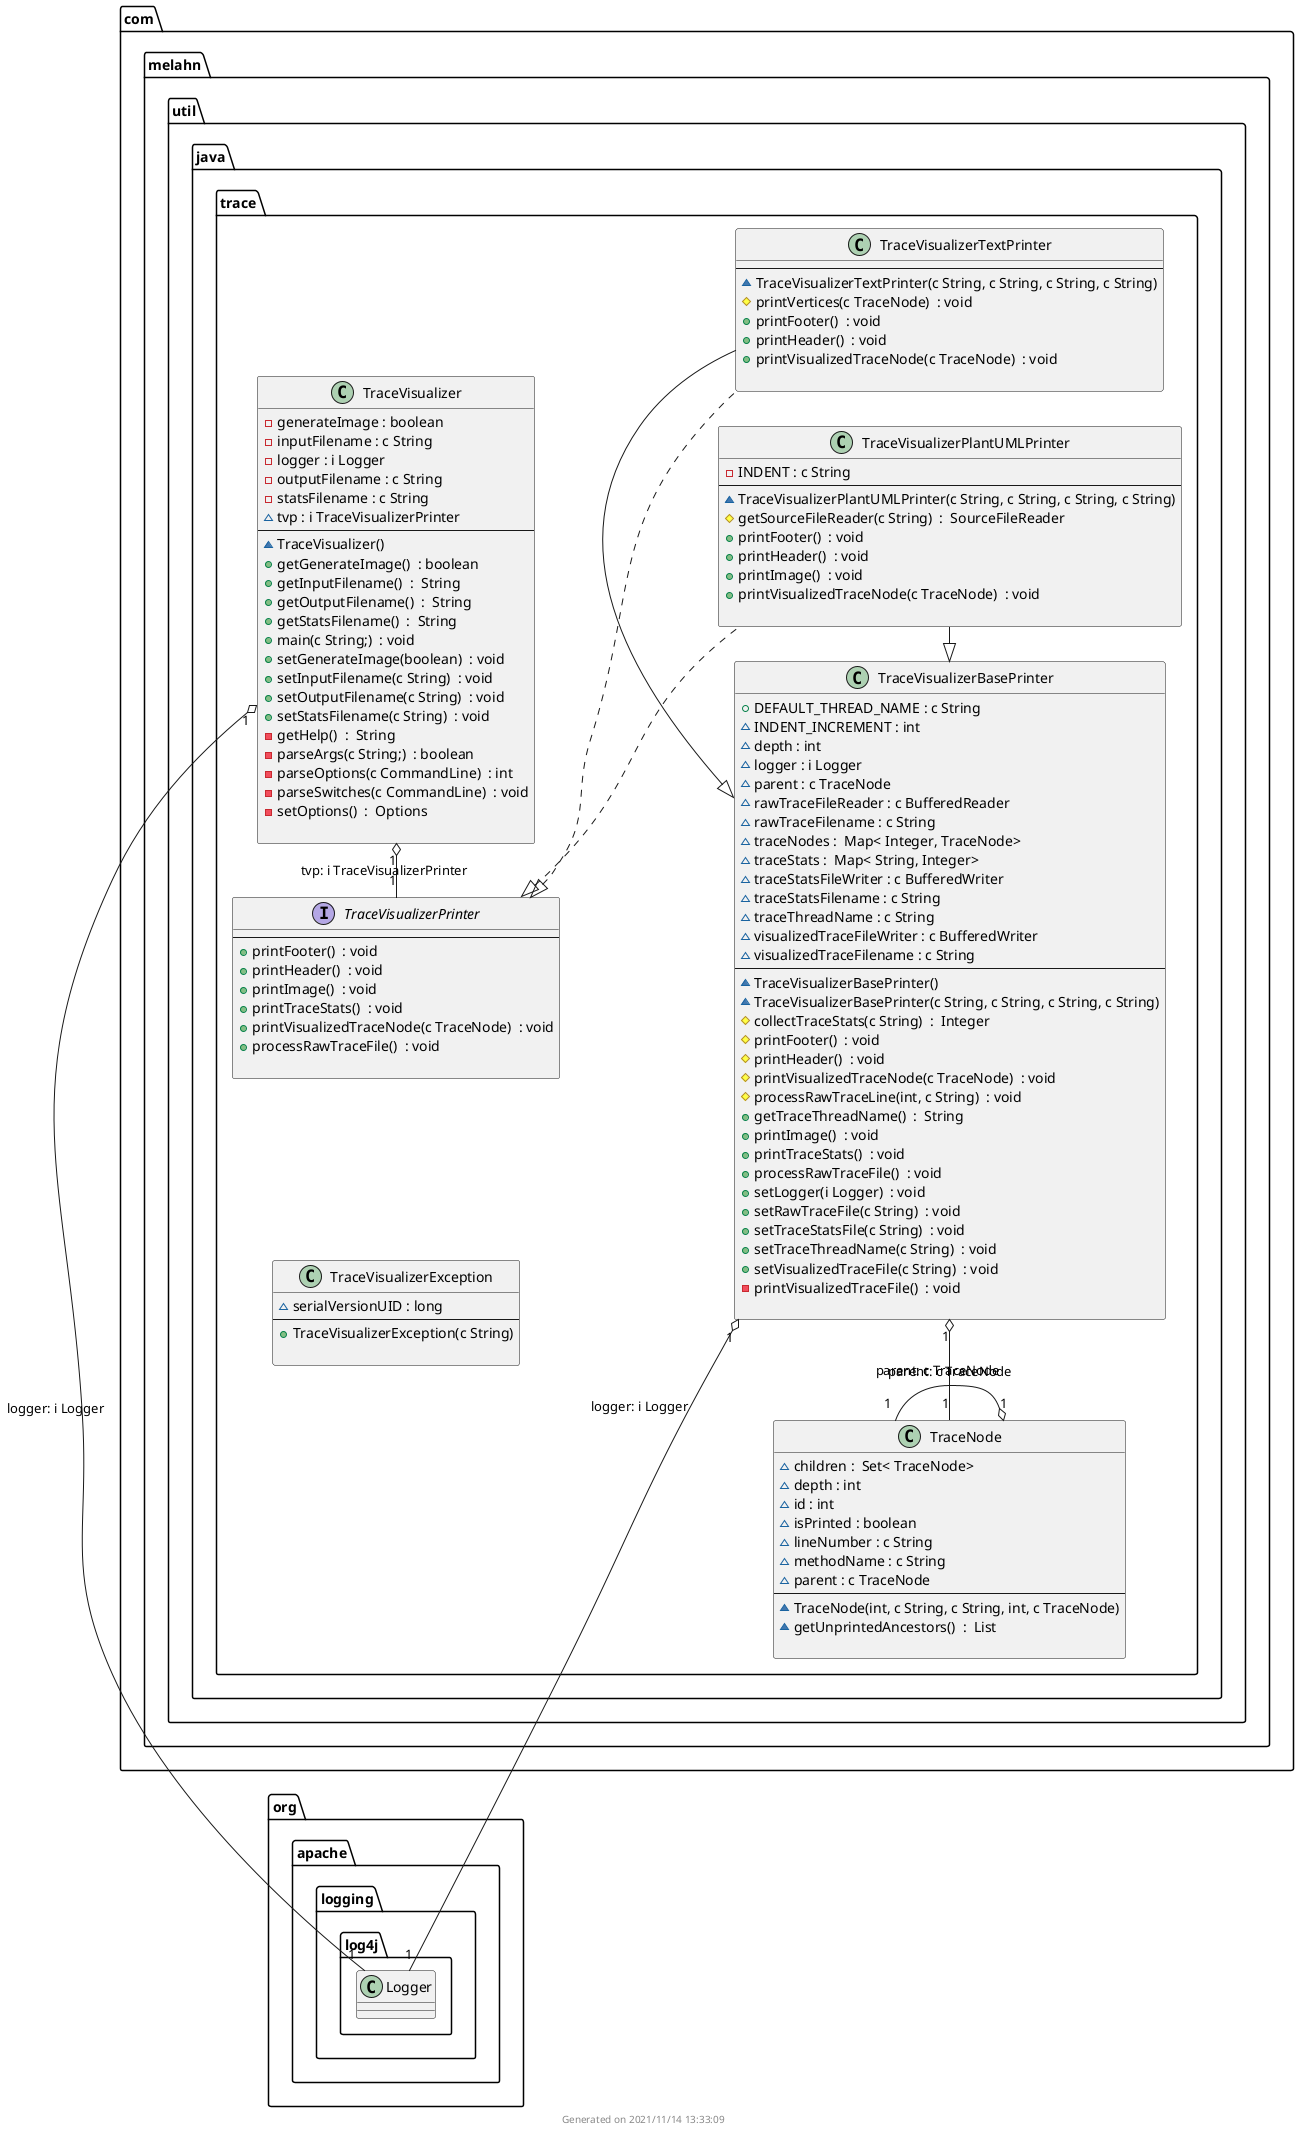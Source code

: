 @startuml
' Created by juanmf@gmail.com

' Using left to right direction to try a better layout feel free to edit
left to right direction
' Participants 

class com.melahn.util.java.trace.TraceNode {
~  children :  Set< TraceNode>
~  depth : int
~  id : int
~  isPrinted : boolean
~  lineNumber : c String
~  methodName : c String
~  parent : c TraceNode
--
~   TraceNode(int, c String, c String, int, c TraceNode) 
~  getUnprintedAncestors()  :  List

}
class com.melahn.util.java.trace.TraceVisualizerTextPrinter {
--
~   TraceVisualizerTextPrinter(c String, c String, c String, c String) 
#  printVertices(c TraceNode)  : void
+  printFooter()  : void
+  printHeader()  : void
+  printVisualizedTraceNode(c TraceNode)  : void

}
class com.melahn.util.java.trace.TraceVisualizerPlantUMLPrinter {
-  INDENT : c String
--
~   TraceVisualizerPlantUMLPrinter(c String, c String, c String, c String) 
#  getSourceFileReader(c String)  :  SourceFileReader
+  printFooter()  : void
+  printHeader()  : void
+  printImage()  : void
+  printVisualizedTraceNode(c TraceNode)  : void

}
interface com.melahn.util.java.trace.TraceVisualizerPrinter {
--
+  printFooter()  : void
+  printHeader()  : void
+  printImage()  : void
+  printTraceStats()  : void
+  printVisualizedTraceNode(c TraceNode)  : void
+  processRawTraceFile()  : void

}
class com.melahn.util.java.trace.TraceVisualizerException {
~  serialVersionUID : long
--
+   TraceVisualizerException(c String) 

}
class com.melahn.util.java.trace.TraceVisualizer {
-  generateImage : boolean
-  inputFilename : c String
-  logger : i Logger
-  outputFilename : c String
-  statsFilename : c String
~  tvp : i TraceVisualizerPrinter
--
~   TraceVisualizer() 
+  getGenerateImage()  : boolean
+  getInputFilename()  :  String
+  getOutputFilename()  :  String
+  getStatsFilename()  :  String
+  main(c String;)  : void
+  setGenerateImage(boolean)  : void
+  setInputFilename(c String)  : void
+  setOutputFilename(c String)  : void
+  setStatsFilename(c String)  : void
-  getHelp()  :  String
-  parseArgs(c String;)  : boolean
-  parseOptions(c CommandLine)  : int
-  parseSwitches(c CommandLine)  : void
-  setOptions()  :  Options

}
class com.melahn.util.java.trace.TraceVisualizerBasePrinter {
+  DEFAULT_THREAD_NAME : c String
~  INDENT_INCREMENT : int
~  depth : int
~  logger : i Logger
~  parent : c TraceNode
~  rawTraceFileReader : c BufferedReader
~  rawTraceFilename : c String
~  traceNodes :  Map< Integer, TraceNode>
~  traceStats :  Map< String, Integer>
~  traceStatsFileWriter : c BufferedWriter
~  traceStatsFilename : c String
~  traceThreadName : c String
~  visualizedTraceFileWriter : c BufferedWriter
~  visualizedTraceFilename : c String
--
~   TraceVisualizerBasePrinter() 
~   TraceVisualizerBasePrinter(c String, c String, c String, c String) 
#  collectTraceStats(c String)  :  Integer
#  printFooter()  : void
#  printHeader()  : void
#  printVisualizedTraceNode(c TraceNode)  : void
#  processRawTraceLine(int, c String)  : void
+  getTraceThreadName()  :  String
+  printImage()  : void
+  printTraceStats()  : void
+  processRawTraceFile()  : void
+  setLogger(i Logger)  : void
+  setRawTraceFile(c String)  : void
+  setTraceStatsFile(c String)  : void
+  setTraceThreadName(c String)  : void
+  setVisualizedTraceFile(c String)  : void
-  printVisualizedTraceFile()  : void

}

' Relations 

com.melahn.util.java.trace.TraceVisualizer "1"  o-left-  "1" com.melahn.util.java.trace.TraceVisualizerPrinter  : tvp: i TraceVisualizerPrinter
com.melahn.util.java.trace.TraceVisualizerBasePrinter "1"  o-left-  "1" org.apache.logging.log4j.Logger  : logger: i Logger
com.melahn.util.java.trace.TraceNode "1"  o-left-  "1" com.melahn.util.java.trace.TraceNode  : parent: c TraceNode
com.melahn.util.java.trace.TraceVisualizerBasePrinter "1"  o-left-  "1" com.melahn.util.java.trace.TraceNode  : parent: c TraceNode
com.melahn.util.java.trace.TraceVisualizer "1"  o-left-  "1" org.apache.logging.log4j.Logger  : logger: i Logger
com.melahn.util.java.trace.TraceVisualizerPlantUMLPrinter  -up|>  com.melahn.util.java.trace.TraceVisualizerBasePrinter
com.melahn.util.java.trace.TraceVisualizerTextPrinter  -up|>  com.melahn.util.java.trace.TraceVisualizerBasePrinter
com.melahn.util.java.trace.TraceVisualizerPlantUMLPrinter  ..up|>  com.melahn.util.java.trace.TraceVisualizerPrinter
com.melahn.util.java.trace.TraceVisualizerTextPrinter  ..up|>  com.melahn.util.java.trace.TraceVisualizerPrinter

' Notes 

center footer Generated on 2021/11/14 13:33:09 

@enduml
